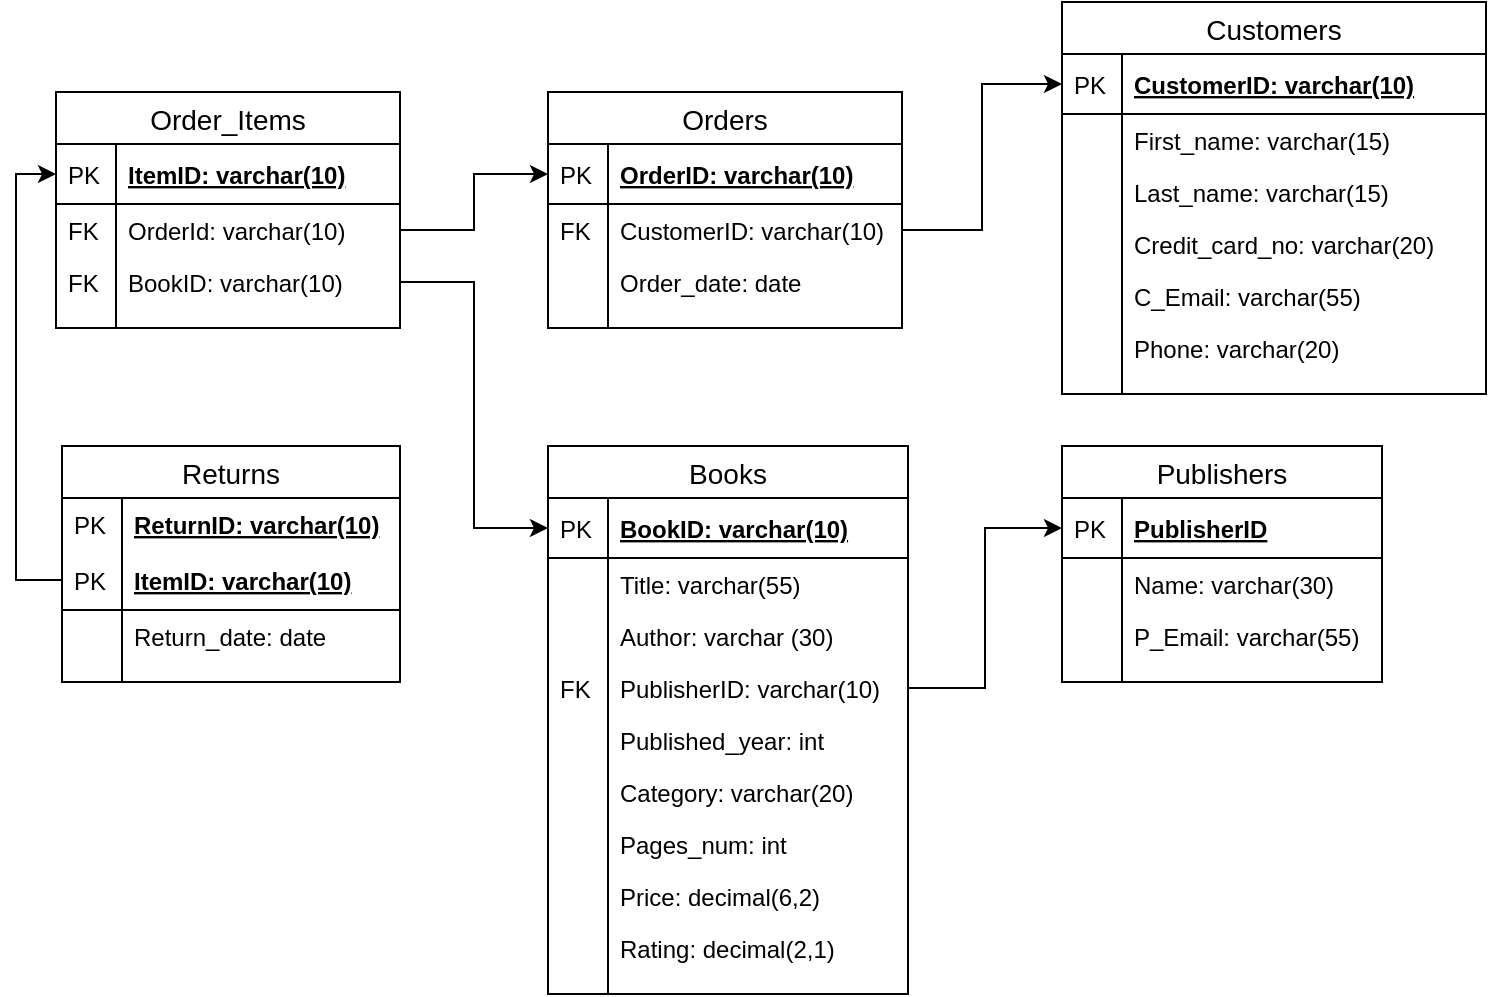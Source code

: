 <mxfile version="12.9.9" type="device"><diagram id="mZx4OPnLml5MNhkzcP8c" name="Page-1"><mxGraphModel dx="791" dy="389" grid="0" gridSize="10" guides="1" tooltips="1" connect="1" arrows="1" fold="1" page="0" pageScale="1" pageWidth="850" pageHeight="1100" math="0" shadow="0"><root><mxCell id="0"/><mxCell id="1" parent="0"/><mxCell id="bIdrEeDFS9KQ365flvOm-79" style="edgeStyle=orthogonalEdgeStyle;rounded=0;orthogonalLoop=1;jettySize=auto;html=1;entryX=0;entryY=0.5;entryDx=0;entryDy=0;" parent="1" source="bIdrEeDFS9KQ365flvOm-8" target="bIdrEeDFS9KQ365flvOm-65" edge="1"><mxGeometry relative="1" as="geometry"/></mxCell><mxCell id="bIdrEeDFS9KQ365flvOm-81" style="edgeStyle=orthogonalEdgeStyle;rounded=0;orthogonalLoop=1;jettySize=auto;html=1;entryX=0;entryY=0.5;entryDx=0;entryDy=0;" parent="1" source="bIdrEeDFS9KQ365flvOm-37" target="bIdrEeDFS9KQ365flvOm-21" edge="1"><mxGeometry relative="1" as="geometry"/></mxCell><mxCell id="bIdrEeDFS9KQ365flvOm-1" value="Books" style="swimlane;fontStyle=0;childLayout=stackLayout;horizontal=1;startSize=26;horizontalStack=0;resizeParent=1;resizeParentMax=0;resizeLast=0;collapsible=1;marginBottom=0;align=center;fontSize=14;" parent="1" vertex="1"><mxGeometry x="310" y="460" width="180" height="274" as="geometry"/></mxCell><mxCell id="bIdrEeDFS9KQ365flvOm-2" value="BookID: varchar(10)" style="shape=partialRectangle;top=0;left=0;right=0;bottom=1;align=left;verticalAlign=middle;fillColor=none;spacingLeft=34;spacingRight=4;overflow=hidden;rotatable=0;points=[[0,0.5],[1,0.5]];portConstraint=eastwest;dropTarget=0;fontStyle=5;fontSize=12;" parent="bIdrEeDFS9KQ365flvOm-1" vertex="1"><mxGeometry y="26" width="180" height="30" as="geometry"/></mxCell><mxCell id="bIdrEeDFS9KQ365flvOm-3" value="PK" style="shape=partialRectangle;top=0;left=0;bottom=0;fillColor=none;align=left;verticalAlign=middle;spacingLeft=4;spacingRight=4;overflow=hidden;rotatable=0;points=[];portConstraint=eastwest;part=1;fontSize=12;" parent="bIdrEeDFS9KQ365flvOm-2" vertex="1" connectable="0"><mxGeometry width="30" height="30" as="geometry"/></mxCell><mxCell id="bIdrEeDFS9KQ365flvOm-4" value="Title: varchar(55)" style="shape=partialRectangle;top=0;left=0;right=0;bottom=0;align=left;verticalAlign=top;fillColor=none;spacingLeft=34;spacingRight=4;overflow=hidden;rotatable=0;points=[[0,0.5],[1,0.5]];portConstraint=eastwest;dropTarget=0;fontSize=12;" parent="bIdrEeDFS9KQ365flvOm-1" vertex="1"><mxGeometry y="56" width="180" height="26" as="geometry"/></mxCell><mxCell id="bIdrEeDFS9KQ365flvOm-5" value="" style="shape=partialRectangle;top=0;left=0;bottom=0;fillColor=none;align=left;verticalAlign=top;spacingLeft=4;spacingRight=4;overflow=hidden;rotatable=0;points=[];portConstraint=eastwest;part=1;fontSize=12;" parent="bIdrEeDFS9KQ365flvOm-4" vertex="1" connectable="0"><mxGeometry width="30" height="26" as="geometry"/></mxCell><mxCell id="bIdrEeDFS9KQ365flvOm-6" value="Author: varchar (30)" style="shape=partialRectangle;top=0;left=0;right=0;bottom=0;align=left;verticalAlign=top;fillColor=none;spacingLeft=34;spacingRight=4;overflow=hidden;rotatable=0;points=[[0,0.5],[1,0.5]];portConstraint=eastwest;dropTarget=0;fontSize=12;" parent="bIdrEeDFS9KQ365flvOm-1" vertex="1"><mxGeometry y="82" width="180" height="26" as="geometry"/></mxCell><mxCell id="bIdrEeDFS9KQ365flvOm-7" value="" style="shape=partialRectangle;top=0;left=0;bottom=0;fillColor=none;align=left;verticalAlign=top;spacingLeft=4;spacingRight=4;overflow=hidden;rotatable=0;points=[];portConstraint=eastwest;part=1;fontSize=12;" parent="bIdrEeDFS9KQ365flvOm-6" vertex="1" connectable="0"><mxGeometry width="30" height="26" as="geometry"/></mxCell><mxCell id="bIdrEeDFS9KQ365flvOm-8" value="PublisherID: varchar(10)" style="shape=partialRectangle;top=0;left=0;right=0;bottom=0;align=left;verticalAlign=top;fillColor=none;spacingLeft=34;spacingRight=4;overflow=hidden;rotatable=0;points=[[0,0.5],[1,0.5]];portConstraint=eastwest;dropTarget=0;fontSize=12;" parent="bIdrEeDFS9KQ365flvOm-1" vertex="1"><mxGeometry y="108" width="180" height="26" as="geometry"/></mxCell><mxCell id="bIdrEeDFS9KQ365flvOm-9" value="FK" style="shape=partialRectangle;top=0;left=0;bottom=0;fillColor=none;align=left;verticalAlign=top;spacingLeft=4;spacingRight=4;overflow=hidden;rotatable=0;points=[];portConstraint=eastwest;part=1;fontSize=12;" parent="bIdrEeDFS9KQ365flvOm-8" vertex="1" connectable="0"><mxGeometry width="30" height="26" as="geometry"/></mxCell><mxCell id="bIdrEeDFS9KQ365flvOm-14" value="Published_year: int" style="shape=partialRectangle;top=0;left=0;right=0;bottom=0;align=left;verticalAlign=top;fillColor=none;spacingLeft=34;spacingRight=4;overflow=hidden;rotatable=0;points=[[0,0.5],[1,0.5]];portConstraint=eastwest;dropTarget=0;fontSize=12;" parent="bIdrEeDFS9KQ365flvOm-1" vertex="1"><mxGeometry y="134" width="180" height="26" as="geometry"/></mxCell><mxCell id="bIdrEeDFS9KQ365flvOm-15" value="" style="shape=partialRectangle;top=0;left=0;bottom=0;fillColor=none;align=left;verticalAlign=top;spacingLeft=4;spacingRight=4;overflow=hidden;rotatable=0;points=[];portConstraint=eastwest;part=1;fontSize=12;" parent="bIdrEeDFS9KQ365flvOm-14" vertex="1" connectable="0"><mxGeometry width="30" height="26" as="geometry"/></mxCell><mxCell id="ZnErtcaV5REf72DsmZmC-15" value="Category: varchar(20)" style="shape=partialRectangle;top=0;left=0;right=0;bottom=0;align=left;verticalAlign=top;fillColor=none;spacingLeft=34;spacingRight=4;overflow=hidden;rotatable=0;points=[[0,0.5],[1,0.5]];portConstraint=eastwest;dropTarget=0;fontSize=12;" parent="bIdrEeDFS9KQ365flvOm-1" vertex="1"><mxGeometry y="160" width="180" height="26" as="geometry"/></mxCell><mxCell id="ZnErtcaV5REf72DsmZmC-16" value="" style="shape=partialRectangle;top=0;left=0;bottom=0;fillColor=none;align=left;verticalAlign=top;spacingLeft=4;spacingRight=4;overflow=hidden;rotatable=0;points=[];portConstraint=eastwest;part=1;fontSize=12;" parent="ZnErtcaV5REf72DsmZmC-15" vertex="1" connectable="0"><mxGeometry width="30" height="26" as="geometry"/></mxCell><mxCell id="h80hIaRD6_Z6xbFLourX-1" value="Pages_num: int" style="shape=partialRectangle;top=0;left=0;right=0;bottom=0;align=left;verticalAlign=top;fillColor=none;spacingLeft=34;spacingRight=4;overflow=hidden;rotatable=0;points=[[0,0.5],[1,0.5]];portConstraint=eastwest;dropTarget=0;fontSize=12;" parent="bIdrEeDFS9KQ365flvOm-1" vertex="1"><mxGeometry y="186" width="180" height="26" as="geometry"/></mxCell><mxCell id="h80hIaRD6_Z6xbFLourX-2" value="" style="shape=partialRectangle;top=0;left=0;bottom=0;fillColor=none;align=left;verticalAlign=top;spacingLeft=4;spacingRight=4;overflow=hidden;rotatable=0;points=[];portConstraint=eastwest;part=1;fontSize=12;" parent="h80hIaRD6_Z6xbFLourX-1" vertex="1" connectable="0"><mxGeometry width="30" height="26" as="geometry"/></mxCell><mxCell id="bIdrEeDFS9KQ365flvOm-16" value="Price: decimal(6,2)" style="shape=partialRectangle;top=0;left=0;right=0;bottom=0;align=left;verticalAlign=top;fillColor=none;spacingLeft=34;spacingRight=4;overflow=hidden;rotatable=0;points=[[0,0.5],[1,0.5]];portConstraint=eastwest;dropTarget=0;fontSize=12;" parent="bIdrEeDFS9KQ365flvOm-1" vertex="1"><mxGeometry y="212" width="180" height="26" as="geometry"/></mxCell><mxCell id="bIdrEeDFS9KQ365flvOm-17" value="" style="shape=partialRectangle;top=0;left=0;bottom=0;fillColor=none;align=left;verticalAlign=top;spacingLeft=4;spacingRight=4;overflow=hidden;rotatable=0;points=[];portConstraint=eastwest;part=1;fontSize=12;" parent="bIdrEeDFS9KQ365flvOm-16" vertex="1" connectable="0"><mxGeometry width="30" height="26" as="geometry"/></mxCell><mxCell id="bIdrEeDFS9KQ365flvOm-18" value="Rating: decimal(2,1)" style="shape=partialRectangle;top=0;left=0;right=0;bottom=0;align=left;verticalAlign=top;fillColor=none;spacingLeft=34;spacingRight=4;overflow=hidden;rotatable=0;points=[[0,0.5],[1,0.5]];portConstraint=eastwest;dropTarget=0;fontSize=12;" parent="bIdrEeDFS9KQ365flvOm-1" vertex="1"><mxGeometry y="238" width="180" height="26" as="geometry"/></mxCell><mxCell id="bIdrEeDFS9KQ365flvOm-19" value="" style="shape=partialRectangle;top=0;left=0;bottom=0;fillColor=none;align=left;verticalAlign=top;spacingLeft=4;spacingRight=4;overflow=hidden;rotatable=0;points=[];portConstraint=eastwest;part=1;fontSize=12;" parent="bIdrEeDFS9KQ365flvOm-18" vertex="1" connectable="0"><mxGeometry width="30" height="26" as="geometry"/></mxCell><mxCell id="bIdrEeDFS9KQ365flvOm-45" value="" style="shape=partialRectangle;top=0;left=0;right=0;bottom=0;align=left;verticalAlign=top;fillColor=none;spacingLeft=34;spacingRight=4;overflow=hidden;rotatable=0;points=[[0,0.5],[1,0.5]];portConstraint=eastwest;dropTarget=0;fontSize=12;" parent="bIdrEeDFS9KQ365flvOm-1" vertex="1"><mxGeometry y="264" width="180" height="10" as="geometry"/></mxCell><mxCell id="bIdrEeDFS9KQ365flvOm-46" value="" style="shape=partialRectangle;top=0;left=0;bottom=0;fillColor=none;align=left;verticalAlign=top;spacingLeft=4;spacingRight=4;overflow=hidden;rotatable=0;points=[];portConstraint=eastwest;part=1;fontSize=12;" parent="bIdrEeDFS9KQ365flvOm-45" vertex="1" connectable="0"><mxGeometry width="30" height="10" as="geometry"/></mxCell><mxCell id="bIdrEeDFS9KQ365flvOm-93" style="edgeStyle=orthogonalEdgeStyle;rounded=0;orthogonalLoop=1;jettySize=auto;html=1;entryX=0;entryY=0.5;entryDx=0;entryDy=0;" parent="1" source="bIdrEeDFS9KQ365flvOm-23" target="bIdrEeDFS9KQ365flvOm-48" edge="1"><mxGeometry relative="1" as="geometry"/></mxCell><mxCell id="bIdrEeDFS9KQ365flvOm-20" value="Orders" style="swimlane;fontStyle=0;childLayout=stackLayout;horizontal=1;startSize=26;horizontalStack=0;resizeParent=1;resizeParentMax=0;resizeLast=0;collapsible=1;marginBottom=0;align=center;fontSize=14;" parent="1" vertex="1"><mxGeometry x="310" y="283" width="177" height="118" as="geometry"/></mxCell><mxCell id="bIdrEeDFS9KQ365flvOm-21" value="OrderID: varchar(10)" style="shape=partialRectangle;top=0;left=0;right=0;bottom=1;align=left;verticalAlign=middle;fillColor=none;spacingLeft=34;spacingRight=4;overflow=hidden;rotatable=0;points=[[0,0.5],[1,0.5]];portConstraint=eastwest;dropTarget=0;fontStyle=5;fontSize=12;" parent="bIdrEeDFS9KQ365flvOm-20" vertex="1"><mxGeometry y="26" width="177" height="30" as="geometry"/></mxCell><mxCell id="bIdrEeDFS9KQ365flvOm-22" value="PK" style="shape=partialRectangle;top=0;left=0;bottom=0;fillColor=none;align=left;verticalAlign=middle;spacingLeft=4;spacingRight=4;overflow=hidden;rotatable=0;points=[];portConstraint=eastwest;part=1;fontSize=12;" parent="bIdrEeDFS9KQ365flvOm-21" vertex="1" connectable="0"><mxGeometry width="30" height="30" as="geometry"/></mxCell><mxCell id="bIdrEeDFS9KQ365flvOm-23" value="CustomerID: varchar(10)" style="shape=partialRectangle;top=0;left=0;right=0;bottom=0;align=left;verticalAlign=top;fillColor=none;spacingLeft=34;spacingRight=4;overflow=hidden;rotatable=0;points=[[0,0.5],[1,0.5]];portConstraint=eastwest;dropTarget=0;fontSize=12;" parent="bIdrEeDFS9KQ365flvOm-20" vertex="1"><mxGeometry y="56" width="177" height="26" as="geometry"/></mxCell><mxCell id="bIdrEeDFS9KQ365flvOm-24" value="FK" style="shape=partialRectangle;top=0;left=0;bottom=0;fillColor=none;align=left;verticalAlign=top;spacingLeft=4;spacingRight=4;overflow=hidden;rotatable=0;points=[];portConstraint=eastwest;part=1;fontSize=12;" parent="bIdrEeDFS9KQ365flvOm-23" vertex="1" connectable="0"><mxGeometry width="30" height="26" as="geometry"/></mxCell><mxCell id="bIdrEeDFS9KQ365flvOm-25" value="Order_date: date" style="shape=partialRectangle;top=0;left=0;right=0;bottom=0;align=left;verticalAlign=top;fillColor=none;spacingLeft=34;spacingRight=4;overflow=hidden;rotatable=0;points=[[0,0.5],[1,0.5]];portConstraint=eastwest;dropTarget=0;fontSize=12;" parent="bIdrEeDFS9KQ365flvOm-20" vertex="1"><mxGeometry y="82" width="177" height="26" as="geometry"/></mxCell><mxCell id="bIdrEeDFS9KQ365flvOm-26" value="" style="shape=partialRectangle;top=0;left=0;bottom=0;fillColor=none;align=left;verticalAlign=top;spacingLeft=4;spacingRight=4;overflow=hidden;rotatable=0;points=[];portConstraint=eastwest;part=1;fontSize=12;" parent="bIdrEeDFS9KQ365flvOm-25" vertex="1" connectable="0"><mxGeometry width="30" height="26" as="geometry"/></mxCell><mxCell id="bIdrEeDFS9KQ365flvOm-29" value="" style="shape=partialRectangle;top=0;left=0;right=0;bottom=0;align=left;verticalAlign=top;fillColor=none;spacingLeft=34;spacingRight=4;overflow=hidden;rotatable=0;points=[[0,0.5],[1,0.5]];portConstraint=eastwest;dropTarget=0;fontSize=12;" parent="bIdrEeDFS9KQ365flvOm-20" vertex="1"><mxGeometry y="108" width="177" height="10" as="geometry"/></mxCell><mxCell id="bIdrEeDFS9KQ365flvOm-30" value="" style="shape=partialRectangle;top=0;left=0;bottom=0;fillColor=none;align=left;verticalAlign=top;spacingLeft=4;spacingRight=4;overflow=hidden;rotatable=0;points=[];portConstraint=eastwest;part=1;fontSize=12;" parent="bIdrEeDFS9KQ365flvOm-29" vertex="1" connectable="0"><mxGeometry width="30" height="10" as="geometry"/></mxCell><mxCell id="bIdrEeDFS9KQ365flvOm-47" value="Customers" style="swimlane;fontStyle=0;childLayout=stackLayout;horizontal=1;startSize=26;horizontalStack=0;resizeParent=1;resizeParentMax=0;resizeLast=0;collapsible=1;marginBottom=0;align=center;fontSize=14;" parent="1" vertex="1"><mxGeometry x="567" y="238" width="212" height="196" as="geometry"/></mxCell><mxCell id="bIdrEeDFS9KQ365flvOm-48" value="CustomerID: varchar(10)" style="shape=partialRectangle;top=0;left=0;right=0;bottom=1;align=left;verticalAlign=middle;fillColor=none;spacingLeft=34;spacingRight=4;overflow=hidden;rotatable=0;points=[[0,0.5],[1,0.5]];portConstraint=eastwest;dropTarget=0;fontStyle=5;fontSize=12;" parent="bIdrEeDFS9KQ365flvOm-47" vertex="1"><mxGeometry y="26" width="212" height="30" as="geometry"/></mxCell><mxCell id="bIdrEeDFS9KQ365flvOm-49" value="PK" style="shape=partialRectangle;top=0;left=0;bottom=0;fillColor=none;align=left;verticalAlign=middle;spacingLeft=4;spacingRight=4;overflow=hidden;rotatable=0;points=[];portConstraint=eastwest;part=1;fontSize=12;" parent="bIdrEeDFS9KQ365flvOm-48" vertex="1" connectable="0"><mxGeometry width="30" height="30" as="geometry"/></mxCell><mxCell id="bIdrEeDFS9KQ365flvOm-50" value="First_name: varchar(15)" style="shape=partialRectangle;top=0;left=0;right=0;bottom=0;align=left;verticalAlign=top;fillColor=none;spacingLeft=34;spacingRight=4;overflow=hidden;rotatable=0;points=[[0,0.5],[1,0.5]];portConstraint=eastwest;dropTarget=0;fontSize=12;" parent="bIdrEeDFS9KQ365flvOm-47" vertex="1"><mxGeometry y="56" width="212" height="26" as="geometry"/></mxCell><mxCell id="bIdrEeDFS9KQ365flvOm-51" value="" style="shape=partialRectangle;top=0;left=0;bottom=0;fillColor=none;align=left;verticalAlign=top;spacingLeft=4;spacingRight=4;overflow=hidden;rotatable=0;points=[];portConstraint=eastwest;part=1;fontSize=12;" parent="bIdrEeDFS9KQ365flvOm-50" vertex="1" connectable="0"><mxGeometry width="30" height="26" as="geometry"/></mxCell><mxCell id="bIdrEeDFS9KQ365flvOm-52" value="Last_name: varchar(15)" style="shape=partialRectangle;top=0;left=0;right=0;bottom=0;align=left;verticalAlign=top;fillColor=none;spacingLeft=34;spacingRight=4;overflow=hidden;rotatable=0;points=[[0,0.5],[1,0.5]];portConstraint=eastwest;dropTarget=0;fontSize=12;" parent="bIdrEeDFS9KQ365flvOm-47" vertex="1"><mxGeometry y="82" width="212" height="26" as="geometry"/></mxCell><mxCell id="bIdrEeDFS9KQ365flvOm-53" value="" style="shape=partialRectangle;top=0;left=0;bottom=0;fillColor=none;align=left;verticalAlign=top;spacingLeft=4;spacingRight=4;overflow=hidden;rotatable=0;points=[];portConstraint=eastwest;part=1;fontSize=12;" parent="bIdrEeDFS9KQ365flvOm-52" vertex="1" connectable="0"><mxGeometry width="30" height="26" as="geometry"/></mxCell><mxCell id="bIdrEeDFS9KQ365flvOm-27" value="Credit_card_no: varchar(20)" style="shape=partialRectangle;top=0;left=0;right=0;bottom=0;align=left;verticalAlign=top;fillColor=none;spacingLeft=34;spacingRight=4;overflow=hidden;rotatable=0;points=[[0,0.5],[1,0.5]];portConstraint=eastwest;dropTarget=0;fontSize=12;" parent="bIdrEeDFS9KQ365flvOm-47" vertex="1"><mxGeometry y="108" width="212" height="26" as="geometry"/></mxCell><mxCell id="bIdrEeDFS9KQ365flvOm-28" value="" style="shape=partialRectangle;top=0;left=0;bottom=0;fillColor=none;align=left;verticalAlign=top;spacingLeft=4;spacingRight=4;overflow=hidden;rotatable=0;points=[];portConstraint=eastwest;part=1;fontSize=12;" parent="bIdrEeDFS9KQ365flvOm-27" vertex="1" connectable="0"><mxGeometry width="30" height="26" as="geometry"/></mxCell><mxCell id="h80hIaRD6_Z6xbFLourX-9" value="C_Email: varchar(55)" style="shape=partialRectangle;top=0;left=0;right=0;bottom=0;align=left;verticalAlign=top;fillColor=none;spacingLeft=34;spacingRight=4;overflow=hidden;rotatable=0;points=[[0,0.5],[1,0.5]];portConstraint=eastwest;dropTarget=0;fontSize=12;" parent="bIdrEeDFS9KQ365flvOm-47" vertex="1"><mxGeometry y="134" width="212" height="26" as="geometry"/></mxCell><mxCell id="h80hIaRD6_Z6xbFLourX-10" value="" style="shape=partialRectangle;top=0;left=0;bottom=0;fillColor=none;align=left;verticalAlign=top;spacingLeft=4;spacingRight=4;overflow=hidden;rotatable=0;points=[];portConstraint=eastwest;part=1;fontSize=12;" parent="h80hIaRD6_Z6xbFLourX-9" vertex="1" connectable="0"><mxGeometry width="30" height="26" as="geometry"/></mxCell><mxCell id="bIdrEeDFS9KQ365flvOm-62" value="Phone: varchar(20)" style="shape=partialRectangle;top=0;left=0;right=0;bottom=0;align=left;verticalAlign=top;fillColor=none;spacingLeft=34;spacingRight=4;overflow=hidden;rotatable=0;points=[[0,0.5],[1,0.5]];portConstraint=eastwest;dropTarget=0;fontSize=12;" parent="bIdrEeDFS9KQ365flvOm-47" vertex="1"><mxGeometry y="160" width="212" height="26" as="geometry"/></mxCell><mxCell id="bIdrEeDFS9KQ365flvOm-63" value="" style="shape=partialRectangle;top=0;left=0;bottom=0;fillColor=none;align=left;verticalAlign=top;spacingLeft=4;spacingRight=4;overflow=hidden;rotatable=0;points=[];portConstraint=eastwest;part=1;fontSize=12;" parent="bIdrEeDFS9KQ365flvOm-62" vertex="1" connectable="0"><mxGeometry width="30" height="26" as="geometry"/></mxCell><mxCell id="bIdrEeDFS9KQ365flvOm-56" value="" style="shape=partialRectangle;top=0;left=0;right=0;bottom=0;align=left;verticalAlign=top;fillColor=none;spacingLeft=34;spacingRight=4;overflow=hidden;rotatable=0;points=[[0,0.5],[1,0.5]];portConstraint=eastwest;dropTarget=0;fontSize=12;" parent="bIdrEeDFS9KQ365flvOm-47" vertex="1"><mxGeometry y="186" width="212" height="10" as="geometry"/></mxCell><mxCell id="bIdrEeDFS9KQ365flvOm-57" value="" style="shape=partialRectangle;top=0;left=0;bottom=0;fillColor=none;align=left;verticalAlign=top;spacingLeft=4;spacingRight=4;overflow=hidden;rotatable=0;points=[];portConstraint=eastwest;part=1;fontSize=12;" parent="bIdrEeDFS9KQ365flvOm-56" vertex="1" connectable="0"><mxGeometry width="30" height="10" as="geometry"/></mxCell><mxCell id="bIdrEeDFS9KQ365flvOm-34" value="Order_Items" style="swimlane;fontStyle=0;childLayout=stackLayout;horizontal=1;startSize=26;horizontalStack=0;resizeParent=1;resizeParentMax=0;resizeLast=0;collapsible=1;marginBottom=0;align=center;fontSize=14;" parent="1" vertex="1"><mxGeometry x="64" y="283" width="172" height="118" as="geometry"/></mxCell><mxCell id="bIdrEeDFS9KQ365flvOm-35" value="ItemID: varchar(10)" style="shape=partialRectangle;top=0;left=0;right=0;bottom=1;align=left;verticalAlign=middle;fillColor=none;spacingLeft=34;spacingRight=4;overflow=hidden;rotatable=0;points=[[0,0.5],[1,0.5]];portConstraint=eastwest;dropTarget=0;fontStyle=5;fontSize=12;" parent="bIdrEeDFS9KQ365flvOm-34" vertex="1"><mxGeometry y="26" width="172" height="30" as="geometry"/></mxCell><mxCell id="bIdrEeDFS9KQ365flvOm-36" value="PK" style="shape=partialRectangle;top=0;left=0;bottom=0;fillColor=none;align=left;verticalAlign=middle;spacingLeft=4;spacingRight=4;overflow=hidden;rotatable=0;points=[];portConstraint=eastwest;part=1;fontSize=12;" parent="bIdrEeDFS9KQ365flvOm-35" vertex="1" connectable="0"><mxGeometry width="30" height="30" as="geometry"/></mxCell><mxCell id="bIdrEeDFS9KQ365flvOm-37" value="OrderId: varchar(10)" style="shape=partialRectangle;top=0;left=0;right=0;bottom=0;align=left;verticalAlign=top;fillColor=none;spacingLeft=34;spacingRight=4;overflow=hidden;rotatable=0;points=[[0,0.5],[1,0.5]];portConstraint=eastwest;dropTarget=0;fontSize=12;" parent="bIdrEeDFS9KQ365flvOm-34" vertex="1"><mxGeometry y="56" width="172" height="26" as="geometry"/></mxCell><mxCell id="bIdrEeDFS9KQ365flvOm-38" value="FK" style="shape=partialRectangle;top=0;left=0;bottom=0;fillColor=none;align=left;verticalAlign=top;spacingLeft=4;spacingRight=4;overflow=hidden;rotatable=0;points=[];portConstraint=eastwest;part=1;fontSize=12;" parent="bIdrEeDFS9KQ365flvOm-37" vertex="1" connectable="0"><mxGeometry width="30" height="26" as="geometry"/></mxCell><mxCell id="LOJk0oikfTlpqyNP14qV-14" value="BookID: varchar(10)" style="shape=partialRectangle;top=0;left=0;right=0;bottom=0;align=left;verticalAlign=top;fillColor=none;spacingLeft=34;spacingRight=4;overflow=hidden;rotatable=0;points=[[0,0.5],[1,0.5]];portConstraint=eastwest;dropTarget=0;fontSize=12;" parent="bIdrEeDFS9KQ365flvOm-34" vertex="1"><mxGeometry y="82" width="172" height="26" as="geometry"/></mxCell><mxCell id="LOJk0oikfTlpqyNP14qV-15" value="FK" style="shape=partialRectangle;top=0;left=0;bottom=0;fillColor=none;align=left;verticalAlign=top;spacingLeft=4;spacingRight=4;overflow=hidden;rotatable=0;points=[];portConstraint=eastwest;part=1;fontSize=12;" parent="LOJk0oikfTlpqyNP14qV-14" vertex="1" connectable="0"><mxGeometry width="30" height="26" as="geometry"/></mxCell><mxCell id="bIdrEeDFS9KQ365flvOm-43" value="" style="shape=partialRectangle;top=0;left=0;right=0;bottom=0;align=left;verticalAlign=top;fillColor=none;spacingLeft=34;spacingRight=4;overflow=hidden;rotatable=0;points=[[0,0.5],[1,0.5]];portConstraint=eastwest;dropTarget=0;fontSize=12;" parent="bIdrEeDFS9KQ365flvOm-34" vertex="1"><mxGeometry y="108" width="172" height="10" as="geometry"/></mxCell><mxCell id="bIdrEeDFS9KQ365flvOm-44" value="" style="shape=partialRectangle;top=0;left=0;bottom=0;fillColor=none;align=left;verticalAlign=top;spacingLeft=4;spacingRight=4;overflow=hidden;rotatable=0;points=[];portConstraint=eastwest;part=1;fontSize=12;" parent="bIdrEeDFS9KQ365flvOm-43" vertex="1" connectable="0"><mxGeometry width="30" height="10" as="geometry"/></mxCell><mxCell id="bIdrEeDFS9KQ365flvOm-82" value="Returns" style="swimlane;fontStyle=0;childLayout=stackLayout;horizontal=1;startSize=26;horizontalStack=0;resizeParent=1;resizeParentMax=0;resizeLast=0;collapsible=1;marginBottom=0;align=center;fontSize=14;" parent="1" vertex="1"><mxGeometry x="67" y="460" width="169" height="118" as="geometry"/></mxCell><mxCell id="ZnErtcaV5REf72DsmZmC-7" value="ReturnID: varchar(10)" style="shape=partialRectangle;top=0;left=0;right=0;bottom=0;align=left;verticalAlign=top;fillColor=none;spacingLeft=34;spacingRight=4;overflow=hidden;rotatable=0;points=[[0,0.5],[1,0.5]];portConstraint=eastwest;dropTarget=0;fontSize=12;fontStyle=5" parent="bIdrEeDFS9KQ365flvOm-82" vertex="1"><mxGeometry y="26" width="169" height="26" as="geometry"/></mxCell><mxCell id="ZnErtcaV5REf72DsmZmC-8" value="PK" style="shape=partialRectangle;top=0;left=0;bottom=0;fillColor=none;align=left;verticalAlign=top;spacingLeft=4;spacingRight=4;overflow=hidden;rotatable=0;points=[];portConstraint=eastwest;part=1;fontSize=12;" parent="ZnErtcaV5REf72DsmZmC-7" vertex="1" connectable="0"><mxGeometry width="30" height="26" as="geometry"/></mxCell><mxCell id="bIdrEeDFS9KQ365flvOm-83" value="ItemID: varchar(10)" style="shape=partialRectangle;top=0;left=0;right=0;bottom=1;align=left;verticalAlign=middle;fillColor=none;spacingLeft=34;spacingRight=4;overflow=hidden;rotatable=0;points=[[0,0.5],[1,0.5]];portConstraint=eastwest;dropTarget=0;fontStyle=5;fontSize=12;" parent="bIdrEeDFS9KQ365flvOm-82" vertex="1"><mxGeometry y="52" width="169" height="30" as="geometry"/></mxCell><mxCell id="bIdrEeDFS9KQ365flvOm-84" value="PK" style="shape=partialRectangle;top=0;left=0;bottom=0;fillColor=none;align=left;verticalAlign=middle;spacingLeft=4;spacingRight=4;overflow=hidden;rotatable=0;points=[];portConstraint=eastwest;part=1;fontSize=12;" parent="bIdrEeDFS9KQ365flvOm-83" vertex="1" connectable="0"><mxGeometry width="30" height="30" as="geometry"/></mxCell><mxCell id="bIdrEeDFS9KQ365flvOm-87" value="Return_date: date" style="shape=partialRectangle;top=0;left=0;right=0;bottom=0;align=left;verticalAlign=top;fillColor=none;spacingLeft=34;spacingRight=4;overflow=hidden;rotatable=0;points=[[0,0.5],[1,0.5]];portConstraint=eastwest;dropTarget=0;fontSize=12;" parent="bIdrEeDFS9KQ365flvOm-82" vertex="1"><mxGeometry y="82" width="169" height="26" as="geometry"/></mxCell><mxCell id="bIdrEeDFS9KQ365flvOm-88" value="" style="shape=partialRectangle;top=0;left=0;bottom=0;fillColor=none;align=left;verticalAlign=top;spacingLeft=4;spacingRight=4;overflow=hidden;rotatable=0;points=[];portConstraint=eastwest;part=1;fontSize=12;" parent="bIdrEeDFS9KQ365flvOm-87" vertex="1" connectable="0"><mxGeometry width="30" height="26" as="geometry"/></mxCell><mxCell id="bIdrEeDFS9KQ365flvOm-89" value="" style="shape=partialRectangle;top=0;left=0;right=0;bottom=0;align=left;verticalAlign=top;fillColor=none;spacingLeft=34;spacingRight=4;overflow=hidden;rotatable=0;points=[[0,0.5],[1,0.5]];portConstraint=eastwest;dropTarget=0;fontSize=12;" parent="bIdrEeDFS9KQ365flvOm-82" vertex="1"><mxGeometry y="108" width="169" height="10" as="geometry"/></mxCell><mxCell id="bIdrEeDFS9KQ365flvOm-90" value="" style="shape=partialRectangle;top=0;left=0;bottom=0;fillColor=none;align=left;verticalAlign=top;spacingLeft=4;spacingRight=4;overflow=hidden;rotatable=0;points=[];portConstraint=eastwest;part=1;fontSize=12;" parent="bIdrEeDFS9KQ365flvOm-89" vertex="1" connectable="0"><mxGeometry width="30" height="10" as="geometry"/></mxCell><mxCell id="LOJk0oikfTlpqyNP14qV-16" style="edgeStyle=orthogonalEdgeStyle;rounded=0;orthogonalLoop=1;jettySize=auto;html=1;exitX=0;exitY=0.5;exitDx=0;exitDy=0;entryX=0;entryY=0.5;entryDx=0;entryDy=0;" parent="1" source="bIdrEeDFS9KQ365flvOm-83" target="bIdrEeDFS9KQ365flvOm-35" edge="1"><mxGeometry relative="1" as="geometry"/></mxCell><mxCell id="LOJk0oikfTlpqyNP14qV-17" style="edgeStyle=orthogonalEdgeStyle;rounded=0;orthogonalLoop=1;jettySize=auto;html=1;entryX=0;entryY=0.5;entryDx=0;entryDy=0;" parent="1" source="LOJk0oikfTlpqyNP14qV-14" target="bIdrEeDFS9KQ365flvOm-2" edge="1"><mxGeometry relative="1" as="geometry"/></mxCell><mxCell id="bIdrEeDFS9KQ365flvOm-64" value="Publishers" style="swimlane;fontStyle=0;childLayout=stackLayout;horizontal=1;startSize=26;horizontalStack=0;resizeParent=1;resizeParentMax=0;resizeLast=0;collapsible=1;marginBottom=0;align=center;fontSize=14;" parent="1" vertex="1"><mxGeometry x="567" y="460" width="160" height="118" as="geometry"/></mxCell><mxCell id="bIdrEeDFS9KQ365flvOm-65" value="PublisherID" style="shape=partialRectangle;top=0;left=0;right=0;bottom=1;align=left;verticalAlign=middle;fillColor=none;spacingLeft=34;spacingRight=4;overflow=hidden;rotatable=0;points=[[0,0.5],[1,0.5]];portConstraint=eastwest;dropTarget=0;fontStyle=5;fontSize=12;" parent="bIdrEeDFS9KQ365flvOm-64" vertex="1"><mxGeometry y="26" width="160" height="30" as="geometry"/></mxCell><mxCell id="bIdrEeDFS9KQ365flvOm-66" value="PK" style="shape=partialRectangle;top=0;left=0;bottom=0;fillColor=none;align=left;verticalAlign=middle;spacingLeft=4;spacingRight=4;overflow=hidden;rotatable=0;points=[];portConstraint=eastwest;part=1;fontSize=12;" parent="bIdrEeDFS9KQ365flvOm-65" vertex="1" connectable="0"><mxGeometry width="30" height="30" as="geometry"/></mxCell><mxCell id="bIdrEeDFS9KQ365flvOm-67" value="Name: varchar(30)" style="shape=partialRectangle;top=0;left=0;right=0;bottom=0;align=left;verticalAlign=top;fillColor=none;spacingLeft=34;spacingRight=4;overflow=hidden;rotatable=0;points=[[0,0.5],[1,0.5]];portConstraint=eastwest;dropTarget=0;fontSize=12;" parent="bIdrEeDFS9KQ365flvOm-64" vertex="1"><mxGeometry y="56" width="160" height="26" as="geometry"/></mxCell><mxCell id="bIdrEeDFS9KQ365flvOm-68" value="" style="shape=partialRectangle;top=0;left=0;bottom=0;fillColor=none;align=left;verticalAlign=top;spacingLeft=4;spacingRight=4;overflow=hidden;rotatable=0;points=[];portConstraint=eastwest;part=1;fontSize=12;" parent="bIdrEeDFS9KQ365flvOm-67" vertex="1" connectable="0"><mxGeometry width="30" height="26" as="geometry"/></mxCell><mxCell id="bIdrEeDFS9KQ365flvOm-75" value="P_Email: varchar(55)" style="shape=partialRectangle;top=0;left=0;right=0;bottom=0;align=left;verticalAlign=top;fillColor=none;spacingLeft=34;spacingRight=4;overflow=hidden;rotatable=0;points=[[0,0.5],[1,0.5]];portConstraint=eastwest;dropTarget=0;fontSize=12;" parent="bIdrEeDFS9KQ365flvOm-64" vertex="1"><mxGeometry y="82" width="160" height="26" as="geometry"/></mxCell><mxCell id="bIdrEeDFS9KQ365flvOm-76" value="" style="shape=partialRectangle;top=0;left=0;bottom=0;fillColor=none;align=left;verticalAlign=top;spacingLeft=4;spacingRight=4;overflow=hidden;rotatable=0;points=[];portConstraint=eastwest;part=1;fontSize=12;" parent="bIdrEeDFS9KQ365flvOm-75" vertex="1" connectable="0"><mxGeometry width="30" height="26" as="geometry"/></mxCell><mxCell id="bIdrEeDFS9KQ365flvOm-73" value="" style="shape=partialRectangle;top=0;left=0;right=0;bottom=0;align=left;verticalAlign=top;fillColor=none;spacingLeft=34;spacingRight=4;overflow=hidden;rotatable=0;points=[[0,0.5],[1,0.5]];portConstraint=eastwest;dropTarget=0;fontSize=12;" parent="bIdrEeDFS9KQ365flvOm-64" vertex="1"><mxGeometry y="108" width="160" height="10" as="geometry"/></mxCell><mxCell id="bIdrEeDFS9KQ365flvOm-74" value="" style="shape=partialRectangle;top=0;left=0;bottom=0;fillColor=none;align=left;verticalAlign=top;spacingLeft=4;spacingRight=4;overflow=hidden;rotatable=0;points=[];portConstraint=eastwest;part=1;fontSize=12;" parent="bIdrEeDFS9KQ365flvOm-73" vertex="1" connectable="0"><mxGeometry width="30" height="10" as="geometry"/></mxCell></root></mxGraphModel></diagram></mxfile>